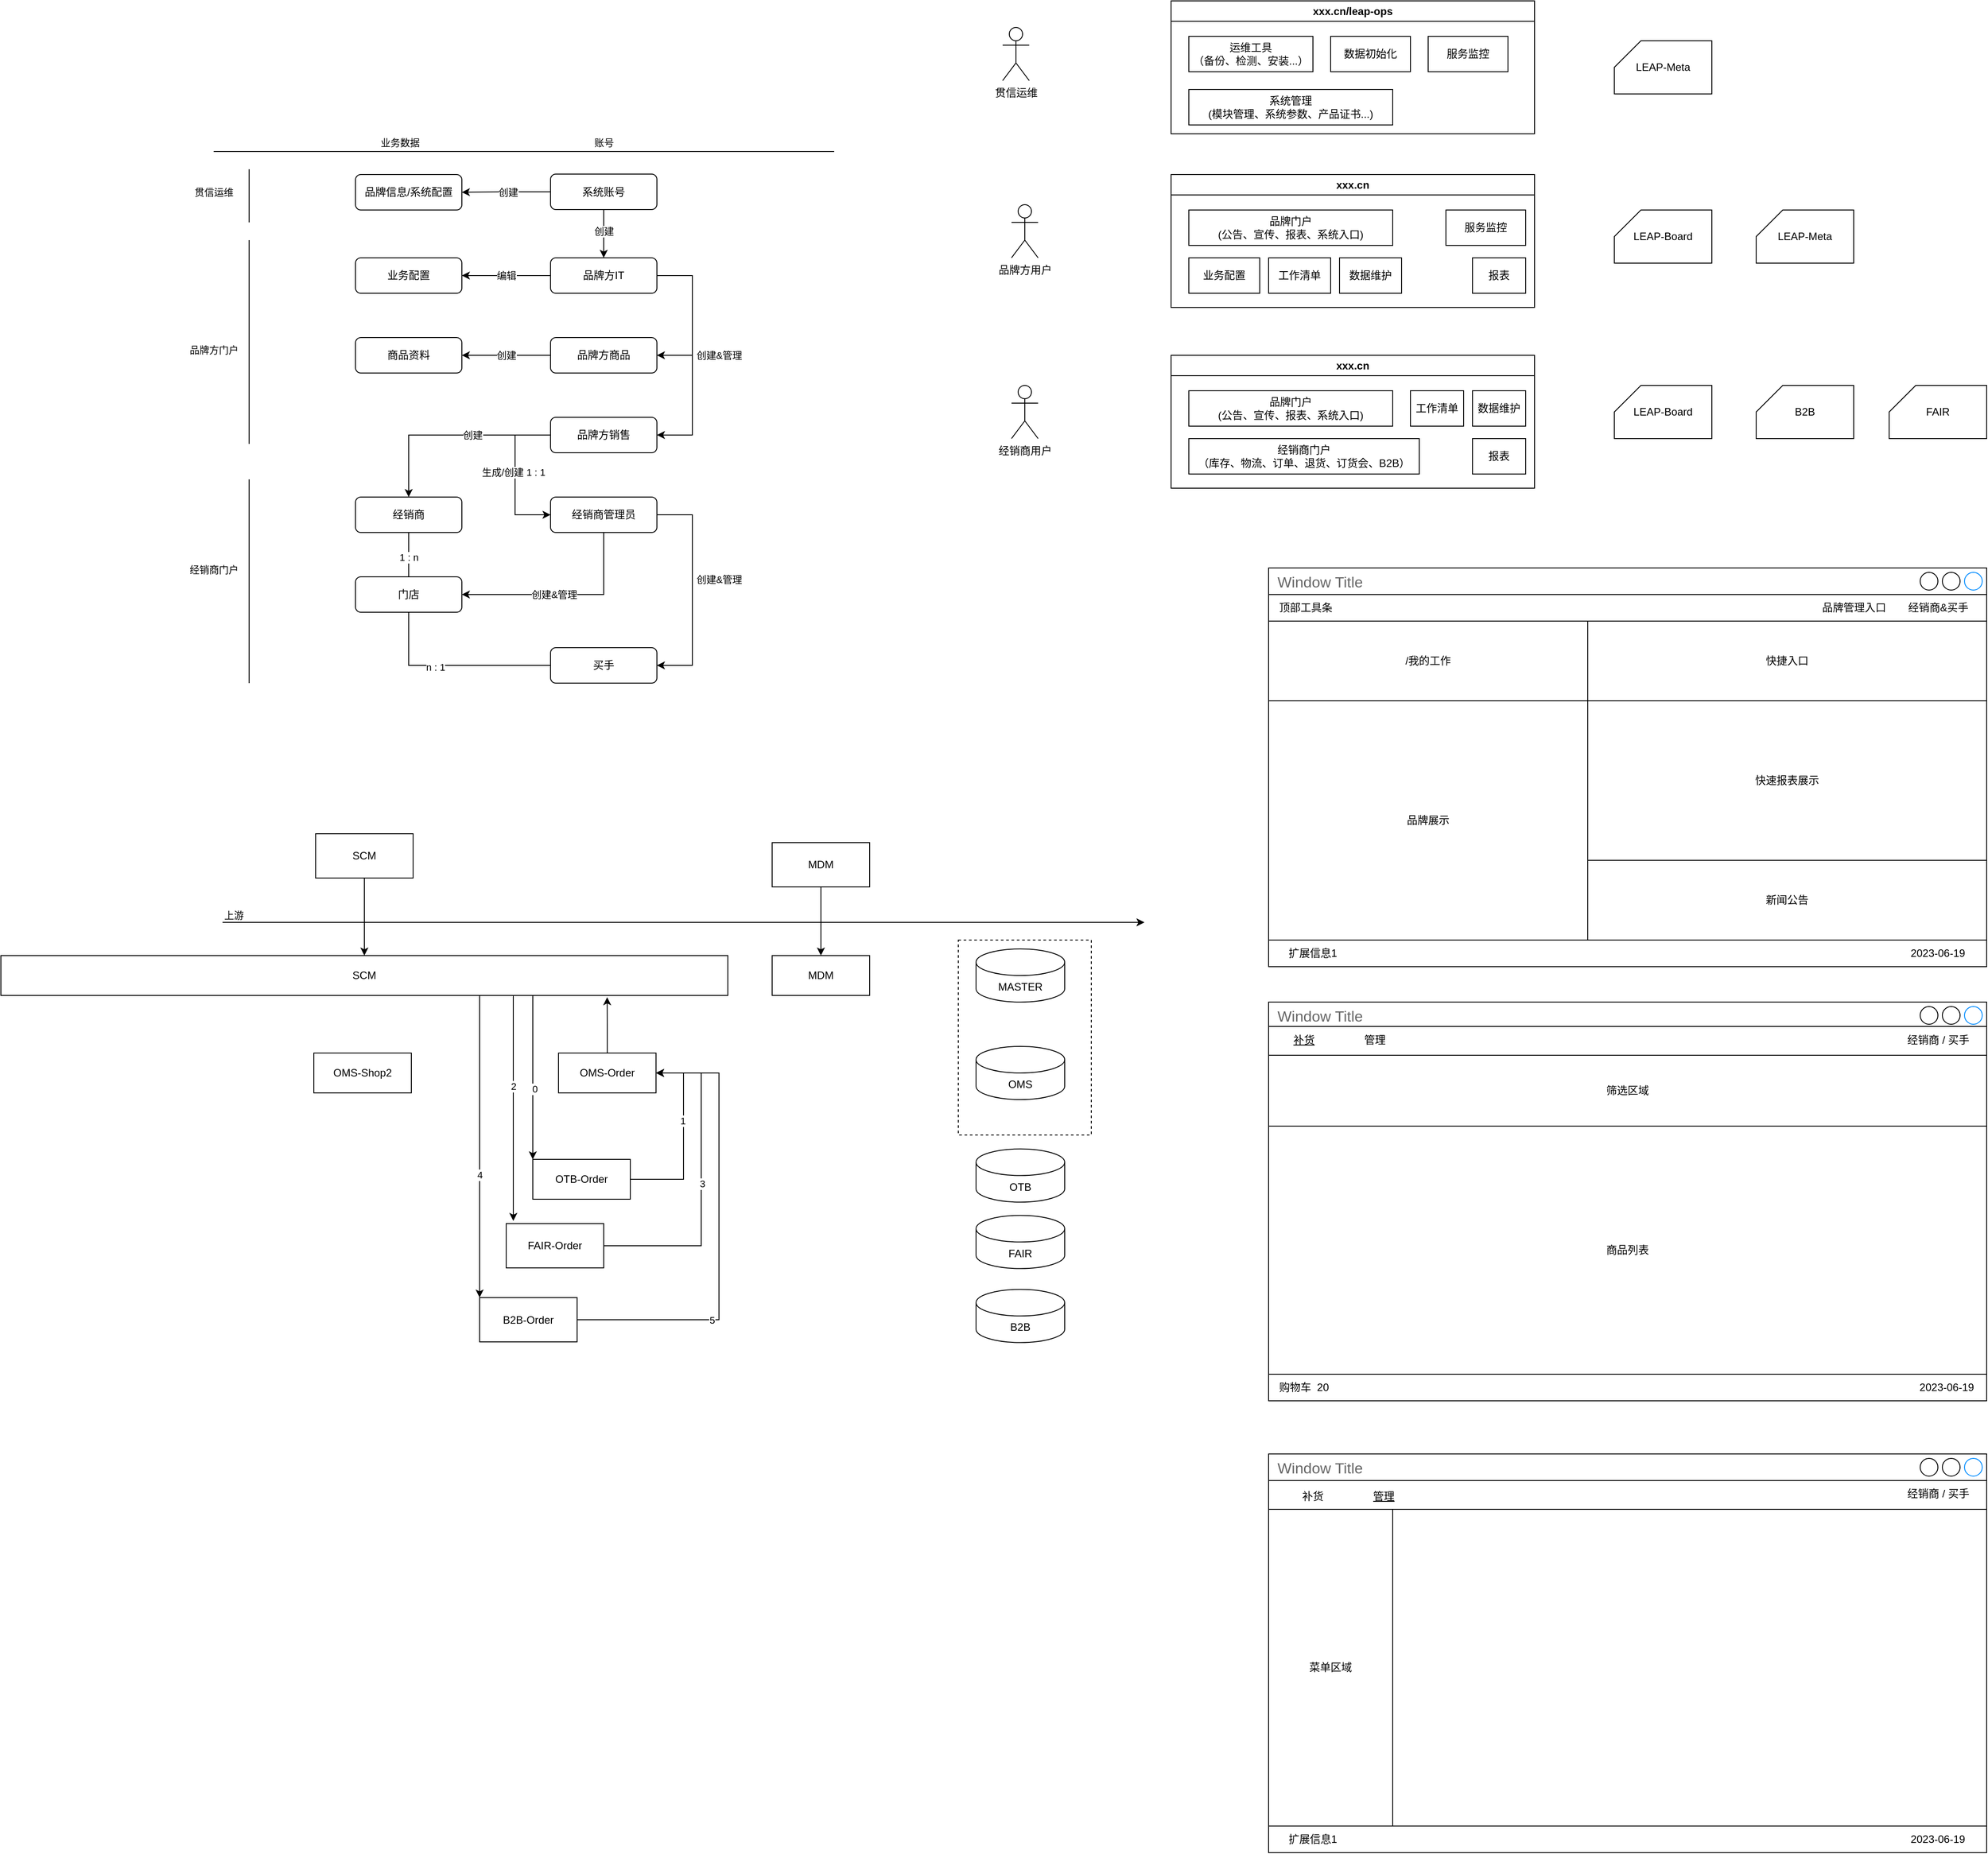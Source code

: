 <mxfile version="21.4.0" type="github">
  <diagram id="C5RBs43oDa-KdzZeNtuy" name="Page-1">
    <mxGraphModel dx="2608" dy="1762" grid="1" gridSize="10" guides="1" tooltips="1" connect="1" arrows="1" fold="1" page="1" pageScale="1" pageWidth="827" pageHeight="1169" math="0" shadow="0">
      <root>
        <mxCell id="WIyWlLk6GJQsqaUBKTNV-0" />
        <mxCell id="WIyWlLk6GJQsqaUBKTNV-1" parent="WIyWlLk6GJQsqaUBKTNV-0" />
        <mxCell id="HjhSXlSNP8xoIB5NwdiO-0" value="" style="rounded=0;whiteSpace=wrap;html=1;dashed=1;" parent="WIyWlLk6GJQsqaUBKTNV-1" vertex="1">
          <mxGeometry x="100" y="240" width="150" height="220" as="geometry" />
        </mxCell>
        <mxCell id="aKXcUhwsYdAueO1rFDs8-0" value="MASTER" style="shape=cylinder3;whiteSpace=wrap;html=1;boundedLbl=1;backgroundOutline=1;size=15;" parent="WIyWlLk6GJQsqaUBKTNV-1" vertex="1">
          <mxGeometry x="120" y="250" width="100" height="60" as="geometry" />
        </mxCell>
        <mxCell id="aKXcUhwsYdAueO1rFDs8-1" value="FAIR" style="shape=cylinder3;whiteSpace=wrap;html=1;boundedLbl=1;backgroundOutline=1;size=15;" parent="WIyWlLk6GJQsqaUBKTNV-1" vertex="1">
          <mxGeometry x="120" y="550.75" width="100" height="60" as="geometry" />
        </mxCell>
        <mxCell id="aKXcUhwsYdAueO1rFDs8-2" value="B2B" style="shape=cylinder3;whiteSpace=wrap;html=1;boundedLbl=1;backgroundOutline=1;size=15;" parent="WIyWlLk6GJQsqaUBKTNV-1" vertex="1">
          <mxGeometry x="120" y="634.25" width="100" height="60" as="geometry" />
        </mxCell>
        <mxCell id="aKXcUhwsYdAueO1rFDs8-3" value="MDM" style="rounded=0;whiteSpace=wrap;html=1;" parent="WIyWlLk6GJQsqaUBKTNV-1" vertex="1">
          <mxGeometry x="-110" y="257.5" width="110" height="45" as="geometry" />
        </mxCell>
        <mxCell id="aKXcUhwsYdAueO1rFDs8-4" value="" style="endArrow=classic;html=1;rounded=0;" parent="WIyWlLk6GJQsqaUBKTNV-1" edge="1">
          <mxGeometry relative="1" as="geometry">
            <mxPoint x="-730" y="220" as="sourcePoint" />
            <mxPoint x="310" y="220" as="targetPoint" />
          </mxGeometry>
        </mxCell>
        <mxCell id="aKXcUhwsYdAueO1rFDs8-6" value="上游" style="edgeLabel;resizable=0;html=1;align=left;verticalAlign=bottom;" parent="aKXcUhwsYdAueO1rFDs8-4" connectable="0" vertex="1">
          <mxGeometry x="-1" relative="1" as="geometry" />
        </mxCell>
        <mxCell id="aKXcUhwsYdAueO1rFDs8-12" style="edgeStyle=orthogonalEdgeStyle;rounded=0;orthogonalLoop=1;jettySize=auto;html=1;entryX=0.5;entryY=0;entryDx=0;entryDy=0;" parent="WIyWlLk6GJQsqaUBKTNV-1" source="aKXcUhwsYdAueO1rFDs8-11" target="aKXcUhwsYdAueO1rFDs8-3" edge="1">
          <mxGeometry relative="1" as="geometry" />
        </mxCell>
        <mxCell id="aKXcUhwsYdAueO1rFDs8-11" value="MDM" style="rounded=0;whiteSpace=wrap;html=1;" parent="WIyWlLk6GJQsqaUBKTNV-1" vertex="1">
          <mxGeometry x="-110" y="130" width="110" height="50" as="geometry" />
        </mxCell>
        <mxCell id="aKXcUhwsYdAueO1rFDs8-53" style="edgeStyle=orthogonalEdgeStyle;rounded=0;orthogonalLoop=1;jettySize=auto;html=1;exitX=0.5;exitY=0;exitDx=0;exitDy=0;entryX=0.834;entryY=1.044;entryDx=0;entryDy=0;entryPerimeter=0;" parent="WIyWlLk6GJQsqaUBKTNV-1" source="aKXcUhwsYdAueO1rFDs8-16" target="aKXcUhwsYdAueO1rFDs8-30" edge="1">
          <mxGeometry relative="1" as="geometry" />
        </mxCell>
        <mxCell id="aKXcUhwsYdAueO1rFDs8-16" value="OMS-Order" style="rounded=0;whiteSpace=wrap;html=1;" parent="WIyWlLk6GJQsqaUBKTNV-1" vertex="1">
          <mxGeometry x="-351" y="367.5" width="110" height="45" as="geometry" />
        </mxCell>
        <mxCell id="aKXcUhwsYdAueO1rFDs8-41" style="edgeStyle=orthogonalEdgeStyle;rounded=0;orthogonalLoop=1;jettySize=auto;html=1;exitX=1;exitY=0.5;exitDx=0;exitDy=0;entryX=1;entryY=0.5;entryDx=0;entryDy=0;" parent="WIyWlLk6GJQsqaUBKTNV-1" source="aKXcUhwsYdAueO1rFDs8-18" target="aKXcUhwsYdAueO1rFDs8-16" edge="1">
          <mxGeometry relative="1" as="geometry">
            <Array as="points">
              <mxPoint x="-190" y="585" />
              <mxPoint x="-190" y="390" />
            </Array>
          </mxGeometry>
        </mxCell>
        <mxCell id="aKXcUhwsYdAueO1rFDs8-50" value="3" style="edgeLabel;html=1;align=center;verticalAlign=middle;resizable=0;points=[];" parent="aKXcUhwsYdAueO1rFDs8-41" vertex="1" connectable="0">
          <mxGeometry x="0.015" y="-1" relative="1" as="geometry">
            <mxPoint as="offset" />
          </mxGeometry>
        </mxCell>
        <mxCell id="aKXcUhwsYdAueO1rFDs8-18" value="FAIR-Order" style="rounded=0;whiteSpace=wrap;html=1;" parent="WIyWlLk6GJQsqaUBKTNV-1" vertex="1">
          <mxGeometry x="-410" y="560" width="110" height="50" as="geometry" />
        </mxCell>
        <mxCell id="aKXcUhwsYdAueO1rFDs8-42" style="edgeStyle=orthogonalEdgeStyle;rounded=0;orthogonalLoop=1;jettySize=auto;html=1;exitX=1;exitY=0.5;exitDx=0;exitDy=0;entryX=1;entryY=0.5;entryDx=0;entryDy=0;" parent="WIyWlLk6GJQsqaUBKTNV-1" source="aKXcUhwsYdAueO1rFDs8-19" target="aKXcUhwsYdAueO1rFDs8-16" edge="1">
          <mxGeometry relative="1" as="geometry">
            <Array as="points">
              <mxPoint x="-170" y="669" />
              <mxPoint x="-170" y="390" />
            </Array>
          </mxGeometry>
        </mxCell>
        <mxCell id="aKXcUhwsYdAueO1rFDs8-52" value="5" style="edgeLabel;html=1;align=center;verticalAlign=middle;resizable=0;points=[];" parent="aKXcUhwsYdAueO1rFDs8-42" vertex="1" connectable="0">
          <mxGeometry x="-0.531" y="-3" relative="1" as="geometry">
            <mxPoint x="32" y="-3" as="offset" />
          </mxGeometry>
        </mxCell>
        <mxCell id="aKXcUhwsYdAueO1rFDs8-19" value="B2B-Order" style="rounded=0;whiteSpace=wrap;html=1;" parent="WIyWlLk6GJQsqaUBKTNV-1" vertex="1">
          <mxGeometry x="-440" y="643.5" width="110" height="50" as="geometry" />
        </mxCell>
        <mxCell id="pjAR7KYMabqM_8vWi96I-1" style="edgeStyle=orthogonalEdgeStyle;rounded=0;orthogonalLoop=1;jettySize=auto;html=1;" parent="WIyWlLk6GJQsqaUBKTNV-1" source="aKXcUhwsYdAueO1rFDs8-22" target="aKXcUhwsYdAueO1rFDs8-30" edge="1">
          <mxGeometry relative="1" as="geometry" />
        </mxCell>
        <mxCell id="aKXcUhwsYdAueO1rFDs8-22" value="SCM" style="rounded=0;whiteSpace=wrap;html=1;" parent="WIyWlLk6GJQsqaUBKTNV-1" vertex="1">
          <mxGeometry x="-625" y="120" width="110" height="50" as="geometry" />
        </mxCell>
        <mxCell id="aKXcUhwsYdAueO1rFDs8-29" value="OMS" style="shape=cylinder3;whiteSpace=wrap;html=1;boundedLbl=1;backgroundOutline=1;size=15;" parent="WIyWlLk6GJQsqaUBKTNV-1" vertex="1">
          <mxGeometry x="120" y="360" width="100" height="60" as="geometry" />
        </mxCell>
        <mxCell id="aKXcUhwsYdAueO1rFDs8-47" style="edgeStyle=orthogonalEdgeStyle;rounded=0;orthogonalLoop=1;jettySize=auto;html=1;entryX=0.073;entryY=-0.06;entryDx=0;entryDy=0;entryPerimeter=0;" parent="WIyWlLk6GJQsqaUBKTNV-1" source="aKXcUhwsYdAueO1rFDs8-30" target="aKXcUhwsYdAueO1rFDs8-18" edge="1">
          <mxGeometry relative="1" as="geometry">
            <Array as="points">
              <mxPoint x="-402" y="390" />
              <mxPoint x="-402" y="390" />
            </Array>
          </mxGeometry>
        </mxCell>
        <mxCell id="aKXcUhwsYdAueO1rFDs8-48" value="2" style="edgeLabel;html=1;align=center;verticalAlign=middle;resizable=0;points=[];" parent="aKXcUhwsYdAueO1rFDs8-47" vertex="1" connectable="0">
          <mxGeometry x="-0.198" relative="1" as="geometry">
            <mxPoint as="offset" />
          </mxGeometry>
        </mxCell>
        <mxCell id="aKXcUhwsYdAueO1rFDs8-49" style="edgeStyle=orthogonalEdgeStyle;rounded=0;orthogonalLoop=1;jettySize=auto;html=1;entryX=0;entryY=0;entryDx=0;entryDy=0;" parent="WIyWlLk6GJQsqaUBKTNV-1" source="aKXcUhwsYdAueO1rFDs8-30" target="aKXcUhwsYdAueO1rFDs8-19" edge="1">
          <mxGeometry relative="1" as="geometry">
            <Array as="points">
              <mxPoint x="-440" y="450" />
              <mxPoint x="-440" y="450" />
            </Array>
          </mxGeometry>
        </mxCell>
        <mxCell id="aKXcUhwsYdAueO1rFDs8-51" value="4" style="edgeLabel;html=1;align=center;verticalAlign=middle;resizable=0;points=[];" parent="aKXcUhwsYdAueO1rFDs8-49" vertex="1" connectable="0">
          <mxGeometry x="0.177" y="-1" relative="1" as="geometry">
            <mxPoint x="1" y="2" as="offset" />
          </mxGeometry>
        </mxCell>
        <mxCell id="pjAR7KYMabqM_8vWi96I-3" style="edgeStyle=orthogonalEdgeStyle;rounded=0;orthogonalLoop=1;jettySize=auto;html=1;exitX=0.75;exitY=1;exitDx=0;exitDy=0;entryX=0;entryY=0;entryDx=0;entryDy=0;" parent="WIyWlLk6GJQsqaUBKTNV-1" source="aKXcUhwsYdAueO1rFDs8-30" target="aKXcUhwsYdAueO1rFDs8-34" edge="1">
          <mxGeometry relative="1" as="geometry">
            <Array as="points">
              <mxPoint x="-380" y="303" />
            </Array>
          </mxGeometry>
        </mxCell>
        <mxCell id="pjAR7KYMabqM_8vWi96I-4" value="0" style="edgeLabel;html=1;align=center;verticalAlign=middle;resizable=0;points=[];" parent="pjAR7KYMabqM_8vWi96I-3" vertex="1" connectable="0">
          <mxGeometry x="0.207" y="2" relative="1" as="geometry">
            <mxPoint as="offset" />
          </mxGeometry>
        </mxCell>
        <mxCell id="aKXcUhwsYdAueO1rFDs8-30" value="SCM" style="rounded=0;whiteSpace=wrap;html=1;" parent="WIyWlLk6GJQsqaUBKTNV-1" vertex="1">
          <mxGeometry x="-980" y="257.5" width="820" height="45" as="geometry" />
        </mxCell>
        <mxCell id="aKXcUhwsYdAueO1rFDs8-33" value="OTB" style="shape=cylinder3;whiteSpace=wrap;html=1;boundedLbl=1;backgroundOutline=1;size=15;" parent="WIyWlLk6GJQsqaUBKTNV-1" vertex="1">
          <mxGeometry x="120" y="475.75" width="100" height="60" as="geometry" />
        </mxCell>
        <mxCell id="aKXcUhwsYdAueO1rFDs8-38" style="edgeStyle=orthogonalEdgeStyle;rounded=0;orthogonalLoop=1;jettySize=auto;html=1;entryX=1;entryY=0.5;entryDx=0;entryDy=0;" parent="WIyWlLk6GJQsqaUBKTNV-1" source="aKXcUhwsYdAueO1rFDs8-34" target="aKXcUhwsYdAueO1rFDs8-16" edge="1">
          <mxGeometry relative="1" as="geometry">
            <Array as="points">
              <mxPoint x="-210" y="510" />
              <mxPoint x="-210" y="390" />
            </Array>
          </mxGeometry>
        </mxCell>
        <mxCell id="aKXcUhwsYdAueO1rFDs8-46" value="1" style="edgeLabel;html=1;align=center;verticalAlign=middle;resizable=0;points=[];" parent="aKXcUhwsYdAueO1rFDs8-38" vertex="1" connectable="0">
          <mxGeometry x="0.194" y="1" relative="1" as="geometry">
            <mxPoint as="offset" />
          </mxGeometry>
        </mxCell>
        <mxCell id="aKXcUhwsYdAueO1rFDs8-34" value="OTB-Order" style="rounded=0;whiteSpace=wrap;html=1;" parent="WIyWlLk6GJQsqaUBKTNV-1" vertex="1">
          <mxGeometry x="-380" y="487.5" width="110" height="45" as="geometry" />
        </mxCell>
        <mxCell id="aKXcUhwsYdAueO1rFDs8-59" value="OMS-Shop2" style="rounded=0;whiteSpace=wrap;html=1;" parent="WIyWlLk6GJQsqaUBKTNV-1" vertex="1">
          <mxGeometry x="-627" y="367.5" width="110" height="45" as="geometry" />
        </mxCell>
        <mxCell id="aKXcUhwsYdAueO1rFDs8-64" style="edgeStyle=orthogonalEdgeStyle;rounded=0;orthogonalLoop=1;jettySize=auto;html=1;exitX=0.5;exitY=1;exitDx=0;exitDy=0;endArrow=none;endFill=0;" parent="WIyWlLk6GJQsqaUBKTNV-1" source="aKXcUhwsYdAueO1rFDs8-62" target="aKXcUhwsYdAueO1rFDs8-63" edge="1">
          <mxGeometry relative="1" as="geometry" />
        </mxCell>
        <mxCell id="aKXcUhwsYdAueO1rFDs8-65" value="1 : n" style="edgeLabel;html=1;align=center;verticalAlign=middle;resizable=0;points=[];" parent="aKXcUhwsYdAueO1rFDs8-64" vertex="1" connectable="0">
          <mxGeometry x="-0.467" relative="1" as="geometry">
            <mxPoint y="14" as="offset" />
          </mxGeometry>
        </mxCell>
        <mxCell id="aKXcUhwsYdAueO1rFDs8-70" style="edgeStyle=orthogonalEdgeStyle;rounded=0;orthogonalLoop=1;jettySize=auto;html=1;exitX=0;exitY=0.5;exitDx=0;exitDy=0;" parent="WIyWlLk6GJQsqaUBKTNV-1" source="aKXcUhwsYdAueO1rFDs8-75" target="aKXcUhwsYdAueO1rFDs8-69" edge="1">
          <mxGeometry relative="1" as="geometry">
            <Array as="points">
              <mxPoint x="-400" y="-330" />
              <mxPoint x="-400" y="-240" />
            </Array>
          </mxGeometry>
        </mxCell>
        <mxCell id="aKXcUhwsYdAueO1rFDs8-71" value="生成/创建 1 : 1" style="edgeLabel;html=1;align=center;verticalAlign=middle;resizable=0;points=[];" parent="aKXcUhwsYdAueO1rFDs8-70" vertex="1" connectable="0">
          <mxGeometry x="-0.04" y="-2" relative="1" as="geometry">
            <mxPoint as="offset" />
          </mxGeometry>
        </mxCell>
        <mxCell id="aKXcUhwsYdAueO1rFDs8-62" value="经销商" style="rounded=1;whiteSpace=wrap;html=1;" parent="WIyWlLk6GJQsqaUBKTNV-1" vertex="1">
          <mxGeometry x="-580" y="-260" width="120" height="40" as="geometry" />
        </mxCell>
        <mxCell id="aKXcUhwsYdAueO1rFDs8-67" style="edgeStyle=orthogonalEdgeStyle;rounded=0;orthogonalLoop=1;jettySize=auto;html=1;exitX=0.5;exitY=1;exitDx=0;exitDy=0;entryX=0;entryY=0.5;entryDx=0;entryDy=0;endArrow=none;endFill=0;" parent="WIyWlLk6GJQsqaUBKTNV-1" source="aKXcUhwsYdAueO1rFDs8-63" target="aKXcUhwsYdAueO1rFDs8-66" edge="1">
          <mxGeometry relative="1" as="geometry" />
        </mxCell>
        <mxCell id="aKXcUhwsYdAueO1rFDs8-68" value="n : 1" style="edgeLabel;html=1;align=center;verticalAlign=middle;resizable=0;points=[];" parent="aKXcUhwsYdAueO1rFDs8-67" vertex="1" connectable="0">
          <mxGeometry x="-0.18" y="-2" relative="1" as="geometry">
            <mxPoint as="offset" />
          </mxGeometry>
        </mxCell>
        <mxCell id="aKXcUhwsYdAueO1rFDs8-63" value="门店" style="rounded=1;whiteSpace=wrap;html=1;" parent="WIyWlLk6GJQsqaUBKTNV-1" vertex="1">
          <mxGeometry x="-580" y="-170" width="120" height="40" as="geometry" />
        </mxCell>
        <mxCell id="aKXcUhwsYdAueO1rFDs8-66" value="买手" style="rounded=1;whiteSpace=wrap;html=1;" parent="WIyWlLk6GJQsqaUBKTNV-1" vertex="1">
          <mxGeometry x="-360" y="-90" width="120" height="40" as="geometry" />
        </mxCell>
        <mxCell id="aKXcUhwsYdAueO1rFDs8-72" style="edgeStyle=orthogonalEdgeStyle;rounded=0;orthogonalLoop=1;jettySize=auto;html=1;exitX=1;exitY=0.5;exitDx=0;exitDy=0;entryX=1;entryY=0.5;entryDx=0;entryDy=0;" parent="WIyWlLk6GJQsqaUBKTNV-1" source="aKXcUhwsYdAueO1rFDs8-69" target="aKXcUhwsYdAueO1rFDs8-66" edge="1">
          <mxGeometry relative="1" as="geometry">
            <Array as="points">
              <mxPoint x="-200" y="-240" />
              <mxPoint x="-200" y="-70" />
            </Array>
          </mxGeometry>
        </mxCell>
        <mxCell id="aKXcUhwsYdAueO1rFDs8-74" value="创建&amp;amp;管理" style="edgeLabel;html=1;align=center;verticalAlign=middle;resizable=0;points=[];" parent="aKXcUhwsYdAueO1rFDs8-72" vertex="1" connectable="0">
          <mxGeometry x="-0.1" relative="1" as="geometry">
            <mxPoint x="30" as="offset" />
          </mxGeometry>
        </mxCell>
        <mxCell id="aKXcUhwsYdAueO1rFDs8-97" style="edgeStyle=orthogonalEdgeStyle;rounded=0;orthogonalLoop=1;jettySize=auto;html=1;exitX=0.5;exitY=1;exitDx=0;exitDy=0;entryX=1;entryY=0.5;entryDx=0;entryDy=0;" parent="WIyWlLk6GJQsqaUBKTNV-1" source="aKXcUhwsYdAueO1rFDs8-69" target="aKXcUhwsYdAueO1rFDs8-63" edge="1">
          <mxGeometry relative="1" as="geometry">
            <Array as="points">
              <mxPoint x="-300" y="-150" />
            </Array>
          </mxGeometry>
        </mxCell>
        <mxCell id="aKXcUhwsYdAueO1rFDs8-98" value="创建&amp;amp;管理" style="edgeLabel;html=1;align=center;verticalAlign=middle;resizable=0;points=[];" parent="aKXcUhwsYdAueO1rFDs8-97" vertex="1" connectable="0">
          <mxGeometry x="0.096" relative="1" as="geometry">
            <mxPoint as="offset" />
          </mxGeometry>
        </mxCell>
        <mxCell id="aKXcUhwsYdAueO1rFDs8-69" value="经销商管理员" style="rounded=1;whiteSpace=wrap;html=1;" parent="WIyWlLk6GJQsqaUBKTNV-1" vertex="1">
          <mxGeometry x="-360" y="-260" width="120" height="40" as="geometry" />
        </mxCell>
        <mxCell id="aKXcUhwsYdAueO1rFDs8-76" style="edgeStyle=orthogonalEdgeStyle;rounded=0;orthogonalLoop=1;jettySize=auto;html=1;exitX=0;exitY=0.5;exitDx=0;exitDy=0;entryX=0.5;entryY=0;entryDx=0;entryDy=0;" parent="WIyWlLk6GJQsqaUBKTNV-1" source="aKXcUhwsYdAueO1rFDs8-75" target="aKXcUhwsYdAueO1rFDs8-62" edge="1">
          <mxGeometry relative="1" as="geometry" />
        </mxCell>
        <mxCell id="aKXcUhwsYdAueO1rFDs8-77" value="创建" style="edgeLabel;html=1;align=center;verticalAlign=middle;resizable=0;points=[];" parent="aKXcUhwsYdAueO1rFDs8-76" vertex="1" connectable="0">
          <mxGeometry x="-0.233" relative="1" as="geometry">
            <mxPoint as="offset" />
          </mxGeometry>
        </mxCell>
        <mxCell id="aKXcUhwsYdAueO1rFDs8-75" value="品牌方销售" style="rounded=1;whiteSpace=wrap;html=1;" parent="WIyWlLk6GJQsqaUBKTNV-1" vertex="1">
          <mxGeometry x="-360" y="-350" width="120" height="40" as="geometry" />
        </mxCell>
        <mxCell id="aKXcUhwsYdAueO1rFDs8-83" value="创建" style="edgeStyle=orthogonalEdgeStyle;rounded=0;orthogonalLoop=1;jettySize=auto;html=1;exitX=0;exitY=0.5;exitDx=0;exitDy=0;" parent="WIyWlLk6GJQsqaUBKTNV-1" source="aKXcUhwsYdAueO1rFDs8-78" target="aKXcUhwsYdAueO1rFDs8-82" edge="1">
          <mxGeometry relative="1" as="geometry" />
        </mxCell>
        <mxCell id="aKXcUhwsYdAueO1rFDs8-78" value="品牌方商品" style="rounded=1;whiteSpace=wrap;html=1;" parent="WIyWlLk6GJQsqaUBKTNV-1" vertex="1">
          <mxGeometry x="-360" y="-440" width="120" height="40" as="geometry" />
        </mxCell>
        <mxCell id="aKXcUhwsYdAueO1rFDs8-80" value="创建&amp;amp;管理" style="edgeStyle=orthogonalEdgeStyle;rounded=0;orthogonalLoop=1;jettySize=auto;html=1;exitX=1;exitY=0.5;exitDx=0;exitDy=0;entryX=1;entryY=0.5;entryDx=0;entryDy=0;" parent="WIyWlLk6GJQsqaUBKTNV-1" source="aKXcUhwsYdAueO1rFDs8-79" target="aKXcUhwsYdAueO1rFDs8-78" edge="1">
          <mxGeometry x="0.529" y="-30" relative="1" as="geometry">
            <Array as="points">
              <mxPoint x="-200" y="-510" />
              <mxPoint x="-200" y="-420" />
            </Array>
            <mxPoint x="30" y="30" as="offset" />
          </mxGeometry>
        </mxCell>
        <mxCell id="aKXcUhwsYdAueO1rFDs8-81" style="edgeStyle=orthogonalEdgeStyle;rounded=0;orthogonalLoop=1;jettySize=auto;html=1;exitX=1;exitY=0.5;exitDx=0;exitDy=0;entryX=1;entryY=0.5;entryDx=0;entryDy=0;" parent="WIyWlLk6GJQsqaUBKTNV-1" source="aKXcUhwsYdAueO1rFDs8-79" target="aKXcUhwsYdAueO1rFDs8-75" edge="1">
          <mxGeometry relative="1" as="geometry">
            <Array as="points">
              <mxPoint x="-200" y="-510" />
              <mxPoint x="-200" y="-330" />
            </Array>
          </mxGeometry>
        </mxCell>
        <mxCell id="aKXcUhwsYdAueO1rFDs8-94" style="edgeStyle=orthogonalEdgeStyle;rounded=0;orthogonalLoop=1;jettySize=auto;html=1;exitX=0;exitY=0.5;exitDx=0;exitDy=0;" parent="WIyWlLk6GJQsqaUBKTNV-1" source="aKXcUhwsYdAueO1rFDs8-79" target="aKXcUhwsYdAueO1rFDs8-93" edge="1">
          <mxGeometry relative="1" as="geometry" />
        </mxCell>
        <mxCell id="aKXcUhwsYdAueO1rFDs8-95" value="编辑" style="edgeLabel;html=1;align=center;verticalAlign=middle;resizable=0;points=[];" parent="aKXcUhwsYdAueO1rFDs8-94" vertex="1" connectable="0">
          <mxGeometry x="0.14" y="1" relative="1" as="geometry">
            <mxPoint x="7" y="-1" as="offset" />
          </mxGeometry>
        </mxCell>
        <mxCell id="aKXcUhwsYdAueO1rFDs8-79" value="品牌方IT" style="rounded=1;whiteSpace=wrap;html=1;" parent="WIyWlLk6GJQsqaUBKTNV-1" vertex="1">
          <mxGeometry x="-360" y="-530" width="120" height="40" as="geometry" />
        </mxCell>
        <mxCell id="aKXcUhwsYdAueO1rFDs8-82" value="商品资料" style="rounded=1;whiteSpace=wrap;html=1;" parent="WIyWlLk6GJQsqaUBKTNV-1" vertex="1">
          <mxGeometry x="-580" y="-440" width="120" height="40" as="geometry" />
        </mxCell>
        <mxCell id="aKXcUhwsYdAueO1rFDs8-84" value="" style="endArrow=none;html=1;rounded=0;" parent="WIyWlLk6GJQsqaUBKTNV-1" edge="1">
          <mxGeometry width="50" height="50" relative="1" as="geometry">
            <mxPoint x="-740" y="-650" as="sourcePoint" />
            <mxPoint x="-40" y="-650" as="targetPoint" />
          </mxGeometry>
        </mxCell>
        <mxCell id="aKXcUhwsYdAueO1rFDs8-85" value="账号" style="edgeLabel;html=1;align=center;verticalAlign=middle;resizable=0;points=[];" parent="aKXcUhwsYdAueO1rFDs8-84" vertex="1" connectable="0">
          <mxGeometry x="0.266" relative="1" as="geometry">
            <mxPoint x="-3" y="-10" as="offset" />
          </mxGeometry>
        </mxCell>
        <mxCell id="aKXcUhwsYdAueO1rFDs8-86" value="业务数据" style="edgeLabel;html=1;align=center;verticalAlign=middle;resizable=0;points=[];" parent="aKXcUhwsYdAueO1rFDs8-84" vertex="1" connectable="0">
          <mxGeometry x="-0.426" relative="1" as="geometry">
            <mxPoint x="9" y="-10" as="offset" />
          </mxGeometry>
        </mxCell>
        <mxCell id="aKXcUhwsYdAueO1rFDs8-90" style="edgeStyle=orthogonalEdgeStyle;rounded=0;orthogonalLoop=1;jettySize=auto;html=1;" parent="WIyWlLk6GJQsqaUBKTNV-1" source="aKXcUhwsYdAueO1rFDs8-87" target="aKXcUhwsYdAueO1rFDs8-88" edge="1">
          <mxGeometry relative="1" as="geometry" />
        </mxCell>
        <mxCell id="aKXcUhwsYdAueO1rFDs8-96" value="创建" style="edgeLabel;html=1;align=center;verticalAlign=middle;resizable=0;points=[];" parent="aKXcUhwsYdAueO1rFDs8-90" vertex="1" connectable="0">
          <mxGeometry x="-0.045" relative="1" as="geometry">
            <mxPoint as="offset" />
          </mxGeometry>
        </mxCell>
        <mxCell id="aKXcUhwsYdAueO1rFDs8-91" style="edgeStyle=orthogonalEdgeStyle;rounded=0;orthogonalLoop=1;jettySize=auto;html=1;exitX=0.5;exitY=1;exitDx=0;exitDy=0;entryX=0.5;entryY=0;entryDx=0;entryDy=0;" parent="WIyWlLk6GJQsqaUBKTNV-1" source="aKXcUhwsYdAueO1rFDs8-87" target="aKXcUhwsYdAueO1rFDs8-79" edge="1">
          <mxGeometry relative="1" as="geometry" />
        </mxCell>
        <mxCell id="aKXcUhwsYdAueO1rFDs8-92" value="创建" style="edgeLabel;html=1;align=center;verticalAlign=middle;resizable=0;points=[];" parent="aKXcUhwsYdAueO1rFDs8-91" vertex="1" connectable="0">
          <mxGeometry x="0.083" y="2" relative="1" as="geometry">
            <mxPoint x="-2" y="-5" as="offset" />
          </mxGeometry>
        </mxCell>
        <mxCell id="aKXcUhwsYdAueO1rFDs8-87" value="系统账号" style="rounded=1;whiteSpace=wrap;html=1;" parent="WIyWlLk6GJQsqaUBKTNV-1" vertex="1">
          <mxGeometry x="-360" y="-624.5" width="120" height="40" as="geometry" />
        </mxCell>
        <mxCell id="aKXcUhwsYdAueO1rFDs8-88" value="品牌信息/系统配置" style="rounded=1;whiteSpace=wrap;html=1;" parent="WIyWlLk6GJQsqaUBKTNV-1" vertex="1">
          <mxGeometry x="-580" y="-624" width="120" height="40" as="geometry" />
        </mxCell>
        <mxCell id="aKXcUhwsYdAueO1rFDs8-93" value="业务配置" style="rounded=1;whiteSpace=wrap;html=1;" parent="WIyWlLk6GJQsqaUBKTNV-1" vertex="1">
          <mxGeometry x="-580" y="-530" width="120" height="40" as="geometry" />
        </mxCell>
        <mxCell id="aKXcUhwsYdAueO1rFDs8-99" value="" style="endArrow=none;html=1;rounded=0;" parent="WIyWlLk6GJQsqaUBKTNV-1" edge="1">
          <mxGeometry width="50" height="50" relative="1" as="geometry">
            <mxPoint x="-700" y="-320" as="sourcePoint" />
            <mxPoint x="-700" y="-550" as="targetPoint" />
          </mxGeometry>
        </mxCell>
        <mxCell id="aKXcUhwsYdAueO1rFDs8-101" value="品牌方门户" style="edgeLabel;html=1;align=center;verticalAlign=middle;resizable=0;points=[];" parent="aKXcUhwsYdAueO1rFDs8-99" vertex="1" connectable="0">
          <mxGeometry x="0.24" y="2" relative="1" as="geometry">
            <mxPoint x="-38" y="36" as="offset" />
          </mxGeometry>
        </mxCell>
        <mxCell id="aKXcUhwsYdAueO1rFDs8-100" value="" style="endArrow=none;html=1;rounded=0;" parent="WIyWlLk6GJQsqaUBKTNV-1" edge="1">
          <mxGeometry width="50" height="50" relative="1" as="geometry">
            <mxPoint x="-700" y="-50" as="sourcePoint" />
            <mxPoint x="-700" y="-280" as="targetPoint" />
          </mxGeometry>
        </mxCell>
        <mxCell id="aKXcUhwsYdAueO1rFDs8-104" value="经销商门户" style="edgeLabel;html=1;align=center;verticalAlign=middle;resizable=0;points=[];" parent="aKXcUhwsYdAueO1rFDs8-100" vertex="1" connectable="0">
          <mxGeometry x="0.113" y="-3" relative="1" as="geometry">
            <mxPoint x="-43" as="offset" />
          </mxGeometry>
        </mxCell>
        <mxCell id="aKXcUhwsYdAueO1rFDs8-102" value="" style="endArrow=none;html=1;rounded=0;" parent="WIyWlLk6GJQsqaUBKTNV-1" edge="1">
          <mxGeometry width="50" height="50" relative="1" as="geometry">
            <mxPoint x="-700" y="-570" as="sourcePoint" />
            <mxPoint x="-700" y="-630" as="targetPoint" />
          </mxGeometry>
        </mxCell>
        <mxCell id="aKXcUhwsYdAueO1rFDs8-103" value="贯信运维" style="edgeLabel;html=1;align=center;verticalAlign=middle;resizable=0;points=[];" parent="aKXcUhwsYdAueO1rFDs8-102" vertex="1" connectable="0">
          <mxGeometry x="0.24" y="2" relative="1" as="geometry">
            <mxPoint x="-38" y="3" as="offset" />
          </mxGeometry>
        </mxCell>
        <mxCell id="aKXcUhwsYdAueO1rFDs8-105" value="品牌方用户" style="shape=umlActor;verticalLabelPosition=bottom;verticalAlign=top;html=1;outlineConnect=0;" parent="WIyWlLk6GJQsqaUBKTNV-1" vertex="1">
          <mxGeometry x="160" y="-590" width="30" height="60" as="geometry" />
        </mxCell>
        <mxCell id="aKXcUhwsYdAueO1rFDs8-106" value="贯信运维" style="shape=umlActor;verticalLabelPosition=bottom;verticalAlign=top;html=1;outlineConnect=0;" parent="WIyWlLk6GJQsqaUBKTNV-1" vertex="1">
          <mxGeometry x="150" y="-790" width="30" height="60" as="geometry" />
        </mxCell>
        <mxCell id="aKXcUhwsYdAueO1rFDs8-107" value="xxx.cn/leap-ops" style="swimlane;whiteSpace=wrap;html=1;" parent="WIyWlLk6GJQsqaUBKTNV-1" vertex="1">
          <mxGeometry x="340" y="-820" width="410" height="150" as="geometry" />
        </mxCell>
        <mxCell id="aKXcUhwsYdAueO1rFDs8-108" value="服务监控" style="rounded=0;whiteSpace=wrap;html=1;" parent="aKXcUhwsYdAueO1rFDs8-107" vertex="1">
          <mxGeometry x="290" y="40" width="90" height="40" as="geometry" />
        </mxCell>
        <mxCell id="aKXcUhwsYdAueO1rFDs8-110" value="运维工具&lt;br&gt;（备份、检测、安装...）" style="rounded=0;whiteSpace=wrap;html=1;" parent="aKXcUhwsYdAueO1rFDs8-107" vertex="1">
          <mxGeometry x="20" y="40" width="140" height="40" as="geometry" />
        </mxCell>
        <mxCell id="aKXcUhwsYdAueO1rFDs8-111" value="系统管理&lt;br&gt;(模块管理、系统参数、产品证书...)" style="rounded=0;whiteSpace=wrap;html=1;" parent="aKXcUhwsYdAueO1rFDs8-107" vertex="1">
          <mxGeometry x="20" y="100" width="230" height="40" as="geometry" />
        </mxCell>
        <mxCell id="aKXcUhwsYdAueO1rFDs8-109" value="数据初始化" style="rounded=0;whiteSpace=wrap;html=1;" parent="aKXcUhwsYdAueO1rFDs8-107" vertex="1">
          <mxGeometry x="180" y="40" width="90" height="40" as="geometry" />
        </mxCell>
        <mxCell id="aKXcUhwsYdAueO1rFDs8-112" value="xxx.cn" style="swimlane;whiteSpace=wrap;html=1;" parent="WIyWlLk6GJQsqaUBKTNV-1" vertex="1">
          <mxGeometry x="340" y="-624" width="410" height="150" as="geometry" />
        </mxCell>
        <mxCell id="aKXcUhwsYdAueO1rFDs8-113" value="服务监控" style="rounded=0;whiteSpace=wrap;html=1;" parent="aKXcUhwsYdAueO1rFDs8-112" vertex="1">
          <mxGeometry x="310" y="40" width="90" height="40" as="geometry" />
        </mxCell>
        <mxCell id="aKXcUhwsYdAueO1rFDs8-115" value="品牌门户&lt;br&gt;(公告、宣传、报表、系统入口)" style="rounded=0;whiteSpace=wrap;html=1;" parent="aKXcUhwsYdAueO1rFDs8-112" vertex="1">
          <mxGeometry x="20" y="40" width="230" height="40" as="geometry" />
        </mxCell>
        <mxCell id="aKXcUhwsYdAueO1rFDs8-117" value="业务配置" style="rounded=0;whiteSpace=wrap;html=1;" parent="aKXcUhwsYdAueO1rFDs8-112" vertex="1">
          <mxGeometry x="20" y="94" width="80" height="40" as="geometry" />
        </mxCell>
        <mxCell id="aKXcUhwsYdAueO1rFDs8-118" value="工作清单" style="rounded=0;whiteSpace=wrap;html=1;" parent="aKXcUhwsYdAueO1rFDs8-112" vertex="1">
          <mxGeometry x="110" y="94" width="70" height="40" as="geometry" />
        </mxCell>
        <mxCell id="aKXcUhwsYdAueO1rFDs8-119" value="报表" style="rounded=0;whiteSpace=wrap;html=1;" parent="aKXcUhwsYdAueO1rFDs8-112" vertex="1">
          <mxGeometry x="340" y="94" width="60" height="40" as="geometry" />
        </mxCell>
        <mxCell id="aKXcUhwsYdAueO1rFDs8-129" value="数据维护" style="rounded=0;whiteSpace=wrap;html=1;" parent="aKXcUhwsYdAueO1rFDs8-112" vertex="1">
          <mxGeometry x="190" y="94" width="70" height="40" as="geometry" />
        </mxCell>
        <mxCell id="aKXcUhwsYdAueO1rFDs8-120" value="经销商用户" style="shape=umlActor;verticalLabelPosition=bottom;verticalAlign=top;html=1;outlineConnect=0;" parent="WIyWlLk6GJQsqaUBKTNV-1" vertex="1">
          <mxGeometry x="160" y="-386" width="30" height="60" as="geometry" />
        </mxCell>
        <mxCell id="aKXcUhwsYdAueO1rFDs8-121" value="xxx.cn" style="swimlane;whiteSpace=wrap;html=1;" parent="WIyWlLk6GJQsqaUBKTNV-1" vertex="1">
          <mxGeometry x="340" y="-420" width="410" height="150" as="geometry" />
        </mxCell>
        <mxCell id="aKXcUhwsYdAueO1rFDs8-123" value="品牌门户&lt;br&gt;(公告、宣传、报表、系统入口)" style="rounded=0;whiteSpace=wrap;html=1;" parent="aKXcUhwsYdAueO1rFDs8-121" vertex="1">
          <mxGeometry x="20" y="40" width="230" height="40" as="geometry" />
        </mxCell>
        <mxCell id="aKXcUhwsYdAueO1rFDs8-125" value="工作清单" style="rounded=0;whiteSpace=wrap;html=1;" parent="aKXcUhwsYdAueO1rFDs8-121" vertex="1">
          <mxGeometry x="270" y="40" width="60" height="40" as="geometry" />
        </mxCell>
        <mxCell id="aKXcUhwsYdAueO1rFDs8-126" value="报表" style="rounded=0;whiteSpace=wrap;html=1;" parent="aKXcUhwsYdAueO1rFDs8-121" vertex="1">
          <mxGeometry x="340" y="94" width="60" height="40" as="geometry" />
        </mxCell>
        <mxCell id="aKXcUhwsYdAueO1rFDs8-127" value="经销商门户&lt;br&gt;（库存、物流、订单、退货、订货会、B2B）" style="rounded=0;whiteSpace=wrap;html=1;" parent="aKXcUhwsYdAueO1rFDs8-121" vertex="1">
          <mxGeometry x="20" y="94" width="260" height="40" as="geometry" />
        </mxCell>
        <mxCell id="aKXcUhwsYdAueO1rFDs8-130" value="数据维护" style="rounded=0;whiteSpace=wrap;html=1;" parent="aKXcUhwsYdAueO1rFDs8-121" vertex="1">
          <mxGeometry x="340" y="40" width="60" height="40" as="geometry" />
        </mxCell>
        <mxCell id="aKXcUhwsYdAueO1rFDs8-131" value="LEAP-Meta" style="shape=card;whiteSpace=wrap;html=1;" parent="WIyWlLk6GJQsqaUBKTNV-1" vertex="1">
          <mxGeometry x="840" y="-775" width="110" height="60" as="geometry" />
        </mxCell>
        <mxCell id="aKXcUhwsYdAueO1rFDs8-132" value="LEAP-Board" style="shape=card;whiteSpace=wrap;html=1;" parent="WIyWlLk6GJQsqaUBKTNV-1" vertex="1">
          <mxGeometry x="840" y="-584" width="110" height="60" as="geometry" />
        </mxCell>
        <mxCell id="aKXcUhwsYdAueO1rFDs8-133" value="B2B" style="shape=card;whiteSpace=wrap;html=1;" parent="WIyWlLk6GJQsqaUBKTNV-1" vertex="1">
          <mxGeometry x="1000" y="-386" width="110" height="60" as="geometry" />
        </mxCell>
        <mxCell id="aKXcUhwsYdAueO1rFDs8-134" value="FAIR" style="shape=card;whiteSpace=wrap;html=1;" parent="WIyWlLk6GJQsqaUBKTNV-1" vertex="1">
          <mxGeometry x="1150" y="-386" width="110" height="60" as="geometry" />
        </mxCell>
        <mxCell id="aKXcUhwsYdAueO1rFDs8-135" value="LEAP-Meta" style="shape=card;whiteSpace=wrap;html=1;" parent="WIyWlLk6GJQsqaUBKTNV-1" vertex="1">
          <mxGeometry x="1000" y="-584" width="110" height="60" as="geometry" />
        </mxCell>
        <mxCell id="aKXcUhwsYdAueO1rFDs8-136" value="LEAP-Board" style="shape=card;whiteSpace=wrap;html=1;" parent="WIyWlLk6GJQsqaUBKTNV-1" vertex="1">
          <mxGeometry x="840" y="-386" width="110" height="60" as="geometry" />
        </mxCell>
        <mxCell id="B4go0ORNSefk7vjcMfsI-0" value="Window Title" style="strokeWidth=1;shadow=0;dashed=0;align=center;html=1;shape=mxgraph.mockup.containers.window;align=left;verticalAlign=top;spacingLeft=8;strokeColor2=#008cff;strokeColor3=#c4c4c4;fontColor=#666666;mainText=;fontSize=17;labelBackgroundColor=none;whiteSpace=wrap;" vertex="1" parent="WIyWlLk6GJQsqaUBKTNV-1">
          <mxGeometry x="450" y="-180" width="810" height="450" as="geometry" />
        </mxCell>
        <mxCell id="B4go0ORNSefk7vjcMfsI-1" value="" style="rounded=0;whiteSpace=wrap;html=1;" vertex="1" parent="WIyWlLk6GJQsqaUBKTNV-1">
          <mxGeometry x="450" y="240" width="810" height="30" as="geometry" />
        </mxCell>
        <mxCell id="B4go0ORNSefk7vjcMfsI-2" value="2023-06-19" style="text;html=1;strokeColor=none;fillColor=none;align=center;verticalAlign=middle;whiteSpace=wrap;rounded=0;" vertex="1" parent="WIyWlLk6GJQsqaUBKTNV-1">
          <mxGeometry x="1160" y="240" width="90" height="30" as="geometry" />
        </mxCell>
        <mxCell id="B4go0ORNSefk7vjcMfsI-3" value="扩展信息1" style="text;html=1;strokeColor=none;fillColor=none;align=center;verticalAlign=middle;whiteSpace=wrap;rounded=0;" vertex="1" parent="WIyWlLk6GJQsqaUBKTNV-1">
          <mxGeometry x="470" y="240" width="60" height="30" as="geometry" />
        </mxCell>
        <mxCell id="B4go0ORNSefk7vjcMfsI-10" value="快速报表展示" style="rounded=0;whiteSpace=wrap;html=1;" vertex="1" parent="WIyWlLk6GJQsqaUBKTNV-1">
          <mxGeometry x="810" y="-30" width="450" height="180" as="geometry" />
        </mxCell>
        <mxCell id="B4go0ORNSefk7vjcMfsI-11" value="&amp;nbsp; &amp;nbsp;顶部工具条" style="rounded=0;whiteSpace=wrap;html=1;align=left;" vertex="1" parent="WIyWlLk6GJQsqaUBKTNV-1">
          <mxGeometry x="450" y="-150" width="810" height="30" as="geometry" />
        </mxCell>
        <mxCell id="B4go0ORNSefk7vjcMfsI-12" value="经销商&amp;amp;买手" style="text;html=1;strokeColor=none;fillColor=none;align=center;verticalAlign=middle;whiteSpace=wrap;rounded=0;" vertex="1" parent="WIyWlLk6GJQsqaUBKTNV-1">
          <mxGeometry x="1154.5" y="-150" width="101" height="30" as="geometry" />
        </mxCell>
        <mxCell id="B4go0ORNSefk7vjcMfsI-13" value="品牌管理入口" style="text;html=1;strokeColor=none;fillColor=none;align=center;verticalAlign=middle;whiteSpace=wrap;rounded=0;" vertex="1" parent="WIyWlLk6GJQsqaUBKTNV-1">
          <mxGeometry x="1060" y="-150" width="101" height="30" as="geometry" />
        </mxCell>
        <mxCell id="B4go0ORNSefk7vjcMfsI-14" value="品牌展示" style="rounded=0;whiteSpace=wrap;html=1;" vertex="1" parent="WIyWlLk6GJQsqaUBKTNV-1">
          <mxGeometry x="450" y="-30" width="360" height="270" as="geometry" />
        </mxCell>
        <mxCell id="B4go0ORNSefk7vjcMfsI-15" value="新闻公告" style="rounded=0;whiteSpace=wrap;html=1;" vertex="1" parent="WIyWlLk6GJQsqaUBKTNV-1">
          <mxGeometry x="810" y="150" width="450" height="90" as="geometry" />
        </mxCell>
        <mxCell id="B4go0ORNSefk7vjcMfsI-18" value="快捷入口" style="rounded=0;whiteSpace=wrap;html=1;" vertex="1" parent="WIyWlLk6GJQsqaUBKTNV-1">
          <mxGeometry x="810" y="-120" width="450" height="90" as="geometry" />
        </mxCell>
        <mxCell id="B4go0ORNSefk7vjcMfsI-19" value="/我的工作" style="rounded=0;whiteSpace=wrap;html=1;" vertex="1" parent="WIyWlLk6GJQsqaUBKTNV-1">
          <mxGeometry x="450" y="-120" width="360" height="90" as="geometry" />
        </mxCell>
        <mxCell id="B4go0ORNSefk7vjcMfsI-21" value="Window Title" style="strokeWidth=1;shadow=0;dashed=0;align=center;html=1;shape=mxgraph.mockup.containers.window;align=left;verticalAlign=top;spacingLeft=8;strokeColor2=#008cff;strokeColor3=#c4c4c4;fontColor=#666666;mainText=;fontSize=17;labelBackgroundColor=none;whiteSpace=wrap;" vertex="1" parent="WIyWlLk6GJQsqaUBKTNV-1">
          <mxGeometry x="450" y="310" width="810" height="450" as="geometry" />
        </mxCell>
        <mxCell id="B4go0ORNSefk7vjcMfsI-22" value="" style="rounded=0;whiteSpace=wrap;html=1;" vertex="1" parent="WIyWlLk6GJQsqaUBKTNV-1">
          <mxGeometry x="450" y="730" width="810" height="30" as="geometry" />
        </mxCell>
        <mxCell id="B4go0ORNSefk7vjcMfsI-23" value="购物车&amp;nbsp; 20" style="text;html=1;strokeColor=none;fillColor=none;align=center;verticalAlign=middle;whiteSpace=wrap;rounded=0;" vertex="1" parent="WIyWlLk6GJQsqaUBKTNV-1">
          <mxGeometry x="450" y="730" width="80" height="30" as="geometry" />
        </mxCell>
        <mxCell id="B4go0ORNSefk7vjcMfsI-24" value="2023-06-19" style="text;html=1;strokeColor=none;fillColor=none;align=center;verticalAlign=middle;whiteSpace=wrap;rounded=0;" vertex="1" parent="WIyWlLk6GJQsqaUBKTNV-1">
          <mxGeometry x="1170" y="730" width="90" height="30" as="geometry" />
        </mxCell>
        <mxCell id="B4go0ORNSefk7vjcMfsI-25" value="" style="rounded=0;whiteSpace=wrap;html=1;align=left;" vertex="1" parent="WIyWlLk6GJQsqaUBKTNV-1">
          <mxGeometry x="450" y="337.5" width="810" height="32.5" as="geometry" />
        </mxCell>
        <mxCell id="B4go0ORNSefk7vjcMfsI-26" value="经销商 / 买手" style="text;html=1;strokeColor=none;fillColor=none;align=center;verticalAlign=middle;whiteSpace=wrap;rounded=0;" vertex="1" parent="WIyWlLk6GJQsqaUBKTNV-1">
          <mxGeometry x="1154.5" y="337.5" width="101" height="30" as="geometry" />
        </mxCell>
        <mxCell id="B4go0ORNSefk7vjcMfsI-31" value="筛选区域" style="rounded=0;whiteSpace=wrap;html=1;" vertex="1" parent="WIyWlLk6GJQsqaUBKTNV-1">
          <mxGeometry x="450" y="370" width="810" height="80" as="geometry" />
        </mxCell>
        <mxCell id="B4go0ORNSefk7vjcMfsI-32" value="商品列表" style="rounded=0;whiteSpace=wrap;html=1;" vertex="1" parent="WIyWlLk6GJQsqaUBKTNV-1">
          <mxGeometry x="450" y="450" width="810" height="280" as="geometry" />
        </mxCell>
        <mxCell id="B4go0ORNSefk7vjcMfsI-33" value="Window Title" style="strokeWidth=1;shadow=0;dashed=0;align=center;html=1;shape=mxgraph.mockup.containers.window;align=left;verticalAlign=top;spacingLeft=8;strokeColor2=#008cff;strokeColor3=#c4c4c4;fontColor=#666666;mainText=;fontSize=17;labelBackgroundColor=none;whiteSpace=wrap;" vertex="1" parent="WIyWlLk6GJQsqaUBKTNV-1">
          <mxGeometry x="450" y="820" width="810" height="450" as="geometry" />
        </mxCell>
        <mxCell id="B4go0ORNSefk7vjcMfsI-34" value="" style="rounded=0;whiteSpace=wrap;html=1;" vertex="1" parent="WIyWlLk6GJQsqaUBKTNV-1">
          <mxGeometry x="450" y="1240" width="810" height="30" as="geometry" />
        </mxCell>
        <mxCell id="B4go0ORNSefk7vjcMfsI-35" value="2023-06-19" style="text;html=1;strokeColor=none;fillColor=none;align=center;verticalAlign=middle;whiteSpace=wrap;rounded=0;" vertex="1" parent="WIyWlLk6GJQsqaUBKTNV-1">
          <mxGeometry x="1160" y="1240" width="90" height="30" as="geometry" />
        </mxCell>
        <mxCell id="B4go0ORNSefk7vjcMfsI-36" value="扩展信息1" style="text;html=1;strokeColor=none;fillColor=none;align=center;verticalAlign=middle;whiteSpace=wrap;rounded=0;" vertex="1" parent="WIyWlLk6GJQsqaUBKTNV-1">
          <mxGeometry x="470" y="1240" width="60" height="30" as="geometry" />
        </mxCell>
        <mxCell id="B4go0ORNSefk7vjcMfsI-37" value="" style="rounded=0;whiteSpace=wrap;html=1;align=left;" vertex="1" parent="WIyWlLk6GJQsqaUBKTNV-1">
          <mxGeometry x="450" y="850" width="810" height="32.5" as="geometry" />
        </mxCell>
        <mxCell id="B4go0ORNSefk7vjcMfsI-38" value="经销商 / 买手" style="text;html=1;strokeColor=none;fillColor=none;align=center;verticalAlign=middle;whiteSpace=wrap;rounded=0;" vertex="1" parent="WIyWlLk6GJQsqaUBKTNV-1">
          <mxGeometry x="1154.5" y="850" width="101" height="30" as="geometry" />
        </mxCell>
        <mxCell id="B4go0ORNSefk7vjcMfsI-41" value="菜单区域" style="rounded=0;whiteSpace=wrap;html=1;" vertex="1" parent="WIyWlLk6GJQsqaUBKTNV-1">
          <mxGeometry x="450" y="882.5" width="140" height="357.5" as="geometry" />
        </mxCell>
        <mxCell id="B4go0ORNSefk7vjcMfsI-42" value="补货" style="text;html=1;strokeColor=none;fillColor=none;align=center;verticalAlign=middle;whiteSpace=wrap;rounded=0;fontStyle=0" vertex="1" parent="WIyWlLk6GJQsqaUBKTNV-1">
          <mxGeometry x="470" y="853" width="60" height="30" as="geometry" />
        </mxCell>
        <mxCell id="B4go0ORNSefk7vjcMfsI-43" value="管理" style="text;html=1;strokeColor=none;fillColor=none;align=center;verticalAlign=middle;whiteSpace=wrap;rounded=0;fontStyle=4" vertex="1" parent="WIyWlLk6GJQsqaUBKTNV-1">
          <mxGeometry x="550" y="853" width="60" height="30" as="geometry" />
        </mxCell>
        <mxCell id="B4go0ORNSefk7vjcMfsI-44" value="补货" style="text;html=1;strokeColor=none;fillColor=none;align=center;verticalAlign=middle;whiteSpace=wrap;rounded=0;fontStyle=4" vertex="1" parent="WIyWlLk6GJQsqaUBKTNV-1">
          <mxGeometry x="460" y="337.5" width="60" height="30" as="geometry" />
        </mxCell>
        <mxCell id="B4go0ORNSefk7vjcMfsI-45" value="管理" style="text;html=1;strokeColor=none;fillColor=none;align=center;verticalAlign=middle;whiteSpace=wrap;rounded=0;fontStyle=0" vertex="1" parent="WIyWlLk6GJQsqaUBKTNV-1">
          <mxGeometry x="540" y="337.5" width="60" height="30" as="geometry" />
        </mxCell>
      </root>
    </mxGraphModel>
  </diagram>
</mxfile>
